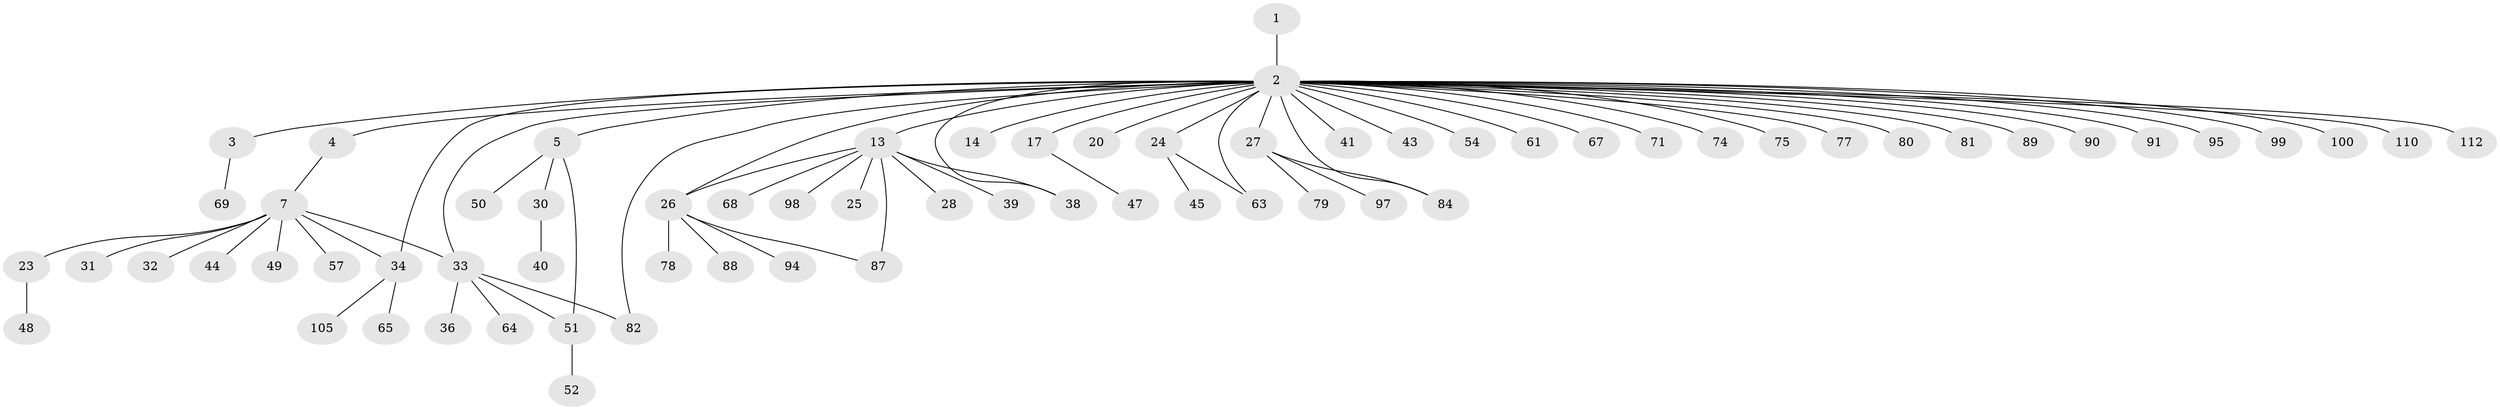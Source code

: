 // original degree distribution, {1: 0.6228070175438597, 30: 0.008771929824561403, 5: 0.05263157894736842, 2: 0.16666666666666666, 12: 0.008771929824561403, 7: 0.017543859649122806, 6: 0.02631578947368421, 3: 0.06140350877192982, 4: 0.02631578947368421, 8: 0.008771929824561403}
// Generated by graph-tools (version 1.1) at 2025/18/03/04/25 18:18:07]
// undirected, 68 vertices, 76 edges
graph export_dot {
graph [start="1"]
  node [color=gray90,style=filled];
  1;
  2 [super="+9+18+8"];
  3 [super="+6+111+102+103"];
  4;
  5 [super="+62+19+12+21"];
  7 [super="+11+93"];
  13 [super="+15+107+104+16"];
  14;
  17;
  20;
  23 [super="+42"];
  24 [super="+96"];
  25 [super="+55"];
  26 [super="+76+92+66+101"];
  27 [super="+85+29"];
  28;
  30 [super="+46+53+83"];
  31;
  32;
  33 [super="+108"];
  34 [super="+58"];
  36;
  38;
  39 [super="+59"];
  40;
  41;
  43;
  44;
  45;
  47;
  48 [super="+56+106"];
  49;
  50;
  51;
  52;
  54;
  57 [super="+72+73"];
  61 [super="+109"];
  63;
  64;
  65;
  67 [super="+113"];
  68;
  69;
  71;
  74;
  75;
  77;
  78;
  79;
  80;
  81;
  82;
  84;
  87;
  88;
  89;
  90;
  91;
  94;
  95;
  97;
  98;
  99;
  100;
  105;
  110;
  112;
  1 -- 2;
  2 -- 3;
  2 -- 4;
  2 -- 5;
  2 -- 13;
  2 -- 20;
  2 -- 24 [weight=3];
  2 -- 27 [weight=2];
  2 -- 33 [weight=2];
  2 -- 38;
  2 -- 54;
  2 -- 61;
  2 -- 63;
  2 -- 67;
  2 -- 71;
  2 -- 74;
  2 -- 77;
  2 -- 80;
  2 -- 82;
  2 -- 84;
  2 -- 91;
  2 -- 100;
  2 -- 110;
  2 -- 112;
  2 -- 34 [weight=2];
  2 -- 99;
  2 -- 26;
  2 -- 43;
  2 -- 75;
  2 -- 14;
  2 -- 17;
  2 -- 81;
  2 -- 89;
  2 -- 90;
  2 -- 95;
  2 -- 41;
  3 -- 69;
  4 -- 7;
  5 -- 50;
  5 -- 51;
  5 -- 30;
  7 -- 23;
  7 -- 49;
  7 -- 32;
  7 -- 33;
  7 -- 34;
  7 -- 57;
  7 -- 44;
  7 -- 31;
  13 -- 98;
  13 -- 38;
  13 -- 39;
  13 -- 87;
  13 -- 25;
  13 -- 28;
  13 -- 26;
  13 -- 68;
  17 -- 47;
  23 -- 48;
  24 -- 45;
  24 -- 63;
  26 -- 94;
  26 -- 88;
  26 -- 78;
  26 -- 87;
  27 -- 79;
  27 -- 97;
  27 -- 84;
  30 -- 40;
  33 -- 36;
  33 -- 51;
  33 -- 64;
  33 -- 82;
  34 -- 65;
  34 -- 105;
  51 -- 52;
}
